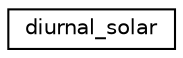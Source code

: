 digraph "Graphical Class Hierarchy"
{
 // INTERACTIVE_SVG=YES
 // LATEX_PDF_SIZE
  edge [fontname="Helvetica",fontsize="10",labelfontname="Helvetica",labelfontsize="10"];
  node [fontname="Helvetica",fontsize="10",shape=record];
  rankdir="LR";
  Node0 [label="diurnal_solar",height=0.2,width=0.4,color="black", fillcolor="white", style="filled",URL="$interfaceastronomy__mod_1_1diurnal__solar.html",tooltip="Calculates solar information for the given location(lat & lon) and time."];
}
